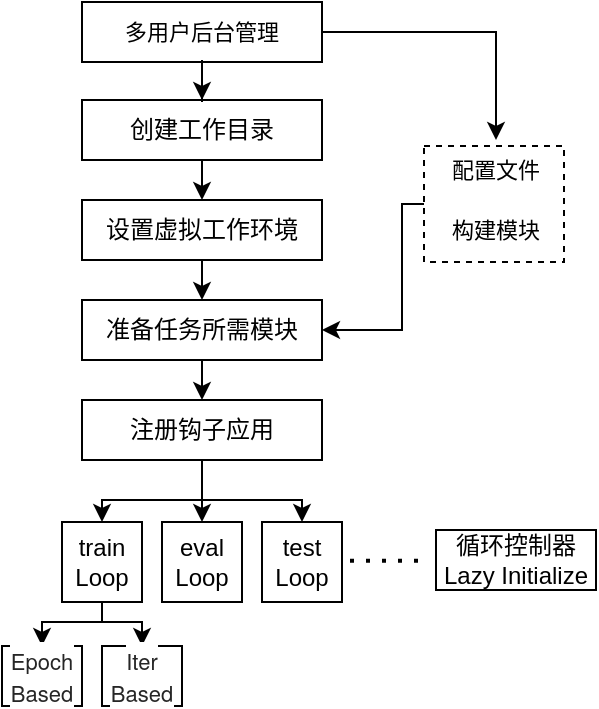 <mxfile version="20.7.4" type="github">
  <diagram id="GoDEbYAdJBX1x8ZbmqKt" name="第 1 页">
    <mxGraphModel dx="1259" dy="679" grid="1" gridSize="10" guides="1" tooltips="1" connect="1" arrows="1" fold="1" page="1" pageScale="1" pageWidth="827" pageHeight="1169" math="0" shadow="0">
      <root>
        <mxCell id="0" />
        <mxCell id="1" parent="0" />
        <mxCell id="goCht8gUib1bU70o5O4r-12" style="edgeStyle=orthogonalEdgeStyle;rounded=0;orthogonalLoop=1;jettySize=auto;html=1;exitX=0.5;exitY=1;exitDx=0;exitDy=0;entryX=0.5;entryY=0;entryDx=0;entryDy=0;" edge="1" parent="1" source="goCht8gUib1bU70o5O4r-8" target="goCht8gUib1bU70o5O4r-10">
          <mxGeometry relative="1" as="geometry" />
        </mxCell>
        <mxCell id="goCht8gUib1bU70o5O4r-8" value="创建工作目录" style="rounded=0;whiteSpace=wrap;html=1;fillColor=none;" vertex="1" parent="1">
          <mxGeometry x="80" y="189" width="120" height="30" as="geometry" />
        </mxCell>
        <mxCell id="goCht8gUib1bU70o5O4r-13" style="edgeStyle=orthogonalEdgeStyle;rounded=0;orthogonalLoop=1;jettySize=auto;html=1;exitX=0.5;exitY=1;exitDx=0;exitDy=0;entryX=0.5;entryY=0;entryDx=0;entryDy=0;" edge="1" parent="1" source="goCht8gUib1bU70o5O4r-10" target="goCht8gUib1bU70o5O4r-11">
          <mxGeometry relative="1" as="geometry" />
        </mxCell>
        <mxCell id="goCht8gUib1bU70o5O4r-10" value="设置虚拟工作环境" style="rounded=0;whiteSpace=wrap;html=1;fillColor=none;" vertex="1" parent="1">
          <mxGeometry x="80" y="239" width="120" height="30" as="geometry" />
        </mxCell>
        <mxCell id="goCht8gUib1bU70o5O4r-15" style="edgeStyle=orthogonalEdgeStyle;rounded=0;orthogonalLoop=1;jettySize=auto;html=1;exitX=0.5;exitY=1;exitDx=0;exitDy=0;entryX=0.5;entryY=0;entryDx=0;entryDy=0;" edge="1" parent="1" source="goCht8gUib1bU70o5O4r-11" target="goCht8gUib1bU70o5O4r-14">
          <mxGeometry relative="1" as="geometry" />
        </mxCell>
        <mxCell id="goCht8gUib1bU70o5O4r-11" value="准备任务所需模块" style="rounded=0;whiteSpace=wrap;html=1;fillColor=none;" vertex="1" parent="1">
          <mxGeometry x="80" y="289" width="120" height="30" as="geometry" />
        </mxCell>
        <mxCell id="goCht8gUib1bU70o5O4r-20" style="edgeStyle=orthogonalEdgeStyle;rounded=0;orthogonalLoop=1;jettySize=auto;html=1;exitX=0.5;exitY=1;exitDx=0;exitDy=0;entryX=0.5;entryY=0;entryDx=0;entryDy=0;" edge="1" parent="1" source="goCht8gUib1bU70o5O4r-14" target="goCht8gUib1bU70o5O4r-18">
          <mxGeometry relative="1" as="geometry" />
        </mxCell>
        <mxCell id="goCht8gUib1bU70o5O4r-21" style="edgeStyle=orthogonalEdgeStyle;rounded=0;orthogonalLoop=1;jettySize=auto;html=1;exitX=0.5;exitY=1;exitDx=0;exitDy=0;entryX=0.5;entryY=0;entryDx=0;entryDy=0;" edge="1" parent="1" source="goCht8gUib1bU70o5O4r-14" target="goCht8gUib1bU70o5O4r-17">
          <mxGeometry relative="1" as="geometry" />
        </mxCell>
        <mxCell id="goCht8gUib1bU70o5O4r-22" style="edgeStyle=orthogonalEdgeStyle;rounded=0;orthogonalLoop=1;jettySize=auto;html=1;exitX=0.5;exitY=1;exitDx=0;exitDy=0;entryX=0.5;entryY=0;entryDx=0;entryDy=0;" edge="1" parent="1" source="goCht8gUib1bU70o5O4r-14" target="goCht8gUib1bU70o5O4r-19">
          <mxGeometry relative="1" as="geometry" />
        </mxCell>
        <mxCell id="goCht8gUib1bU70o5O4r-14" value="注册钩子应用" style="rounded=0;whiteSpace=wrap;html=1;fillColor=none;" vertex="1" parent="1">
          <mxGeometry x="80" y="339" width="120" height="30" as="geometry" />
        </mxCell>
        <mxCell id="goCht8gUib1bU70o5O4r-28" style="edgeStyle=orthogonalEdgeStyle;rounded=0;orthogonalLoop=1;jettySize=auto;html=1;entryX=0.5;entryY=0;entryDx=0;entryDy=0;fontSize=11;" edge="1" parent="1" source="goCht8gUib1bU70o5O4r-17" target="goCht8gUib1bU70o5O4r-25">
          <mxGeometry relative="1" as="geometry">
            <Array as="points">
              <mxPoint x="90" y="450" />
              <mxPoint x="60" y="450" />
            </Array>
          </mxGeometry>
        </mxCell>
        <mxCell id="goCht8gUib1bU70o5O4r-29" style="edgeStyle=orthogonalEdgeStyle;rounded=0;orthogonalLoop=1;jettySize=auto;html=1;exitX=0.5;exitY=1;exitDx=0;exitDy=0;entryX=0.5;entryY=0;entryDx=0;entryDy=0;fontSize=11;" edge="1" parent="1" source="goCht8gUib1bU70o5O4r-17" target="goCht8gUib1bU70o5O4r-27">
          <mxGeometry relative="1" as="geometry">
            <Array as="points">
              <mxPoint x="90" y="450" />
              <mxPoint x="110" y="450" />
            </Array>
          </mxGeometry>
        </mxCell>
        <mxCell id="goCht8gUib1bU70o5O4r-17" value="train&lt;br&gt;Loop" style="rounded=0;whiteSpace=wrap;html=1;fillColor=none;" vertex="1" parent="1">
          <mxGeometry x="70" y="400" width="40" height="40" as="geometry" />
        </mxCell>
        <mxCell id="goCht8gUib1bU70o5O4r-18" value="eval&lt;br style=&quot;border-color: var(--border-color);&quot;&gt;Loop" style="rounded=0;whiteSpace=wrap;html=1;fillColor=none;" vertex="1" parent="1">
          <mxGeometry x="120" y="400" width="40" height="40" as="geometry" />
        </mxCell>
        <mxCell id="goCht8gUib1bU70o5O4r-19" value="test&lt;br style=&quot;border-color: var(--border-color);&quot;&gt;Loop" style="rounded=0;whiteSpace=wrap;html=1;fillColor=none;" vertex="1" parent="1">
          <mxGeometry x="170" y="400" width="40" height="40" as="geometry" />
        </mxCell>
        <mxCell id="goCht8gUib1bU70o5O4r-23" value="循环控制器Lazy Initialize" style="rounded=0;whiteSpace=wrap;html=1;fillColor=none;" vertex="1" parent="1">
          <mxGeometry x="257" y="404" width="80" height="30" as="geometry" />
        </mxCell>
        <mxCell id="goCht8gUib1bU70o5O4r-24" value="" style="endArrow=none;dashed=1;html=1;dashPattern=1 3;strokeWidth=2;rounded=0;" edge="1" parent="1">
          <mxGeometry width="50" height="50" relative="1" as="geometry">
            <mxPoint x="214" y="419.4" as="sourcePoint" />
            <mxPoint x="254" y="419.4" as="targetPoint" />
          </mxGeometry>
        </mxCell>
        <mxCell id="goCht8gUib1bU70o5O4r-25" value="&lt;span style=&quot;color: rgb(38, 38, 38); font-family: FreightSans, &amp;quot;Helvetica Neue&amp;quot;, Helvetica, Arial, sans-serif; letter-spacing: 0.01px; text-align: left; background-color: rgb(255, 255, 255);&quot;&gt;&lt;font style=&quot;font-size: 11px;&quot;&gt;&lt;font style=&quot;font-size: 11px;&quot;&gt;&lt;font style=&quot;font-size: 11px;&quot;&gt;Epoch&lt;br style=&quot;font-size: 11px;&quot;&gt;Based&lt;/font&gt;&lt;/font&gt;&lt;br&gt;&lt;/font&gt;&lt;/span&gt;" style="rounded=0;whiteSpace=wrap;html=1;fillColor=none;" vertex="1" parent="1">
          <mxGeometry x="40" y="462" width="40" height="30" as="geometry" />
        </mxCell>
        <mxCell id="goCht8gUib1bU70o5O4r-27" value="&lt;span style=&quot;color: rgb(38, 38, 38); font-family: FreightSans, &amp;quot;Helvetica Neue&amp;quot;, Helvetica, Arial, sans-serif; letter-spacing: 0.01px; text-align: left; background-color: rgb(255, 255, 255);&quot;&gt;&lt;span style=&quot;font-size: 11px;&quot;&gt;Iter&lt;/span&gt;&lt;font size=&quot;1&quot;&gt;&lt;br&gt;&lt;/font&gt;&lt;span style=&quot;font-size: 11px;&quot;&gt;Based&lt;/span&gt;&lt;/span&gt;" style="rounded=0;whiteSpace=wrap;html=1;fillColor=none;" vertex="1" parent="1">
          <mxGeometry x="90" y="462" width="40" height="30" as="geometry" />
        </mxCell>
        <mxCell id="goCht8gUib1bU70o5O4r-31" style="edgeStyle=orthogonalEdgeStyle;rounded=0;orthogonalLoop=1;jettySize=auto;html=1;entryX=0.5;entryY=0;entryDx=0;entryDy=0;fontSize=11;" edge="1" parent="1" source="goCht8gUib1bU70o5O4r-30" target="goCht8gUib1bU70o5O4r-8">
          <mxGeometry relative="1" as="geometry" />
        </mxCell>
        <mxCell id="goCht8gUib1bU70o5O4r-34" style="edgeStyle=orthogonalEdgeStyle;rounded=0;orthogonalLoop=1;jettySize=auto;html=1;exitX=1;exitY=0.5;exitDx=0;exitDy=0;fontSize=11;" edge="1" parent="1" source="goCht8gUib1bU70o5O4r-30" target="goCht8gUib1bU70o5O4r-32">
          <mxGeometry relative="1" as="geometry" />
        </mxCell>
        <mxCell id="goCht8gUib1bU70o5O4r-30" value="多用户后台管理" style="rounded=0;whiteSpace=wrap;html=1;fontSize=11;fillColor=none;" vertex="1" parent="1">
          <mxGeometry x="80" y="140" width="120" height="30" as="geometry" />
        </mxCell>
        <mxCell id="goCht8gUib1bU70o5O4r-32" value="配置文件" style="text;html=1;strokeColor=none;fillColor=none;align=center;verticalAlign=middle;whiteSpace=wrap;rounded=0;fontSize=11;" vertex="1" parent="1">
          <mxGeometry x="257" y="209" width="60" height="30" as="geometry" />
        </mxCell>
        <mxCell id="goCht8gUib1bU70o5O4r-37" style="edgeStyle=orthogonalEdgeStyle;rounded=0;orthogonalLoop=1;jettySize=auto;html=1;entryX=1;entryY=0.5;entryDx=0;entryDy=0;fontSize=11;" edge="1" parent="1" source="goCht8gUib1bU70o5O4r-35" target="goCht8gUib1bU70o5O4r-11">
          <mxGeometry relative="1" as="geometry">
            <Array as="points">
              <mxPoint x="240" y="241" />
              <mxPoint x="240" y="304" />
            </Array>
          </mxGeometry>
        </mxCell>
        <mxCell id="goCht8gUib1bU70o5O4r-35" value="" style="rounded=0;whiteSpace=wrap;html=1;fontSize=11;fillColor=none;dashed=1;" vertex="1" parent="1">
          <mxGeometry x="251" y="212" width="70" height="58" as="geometry" />
        </mxCell>
        <mxCell id="goCht8gUib1bU70o5O4r-33" value="构建模块" style="text;html=1;strokeColor=none;fillColor=none;align=center;verticalAlign=middle;whiteSpace=wrap;rounded=0;fontSize=11;" vertex="1" parent="1">
          <mxGeometry x="257" y="239" width="60" height="30" as="geometry" />
        </mxCell>
      </root>
    </mxGraphModel>
  </diagram>
</mxfile>

